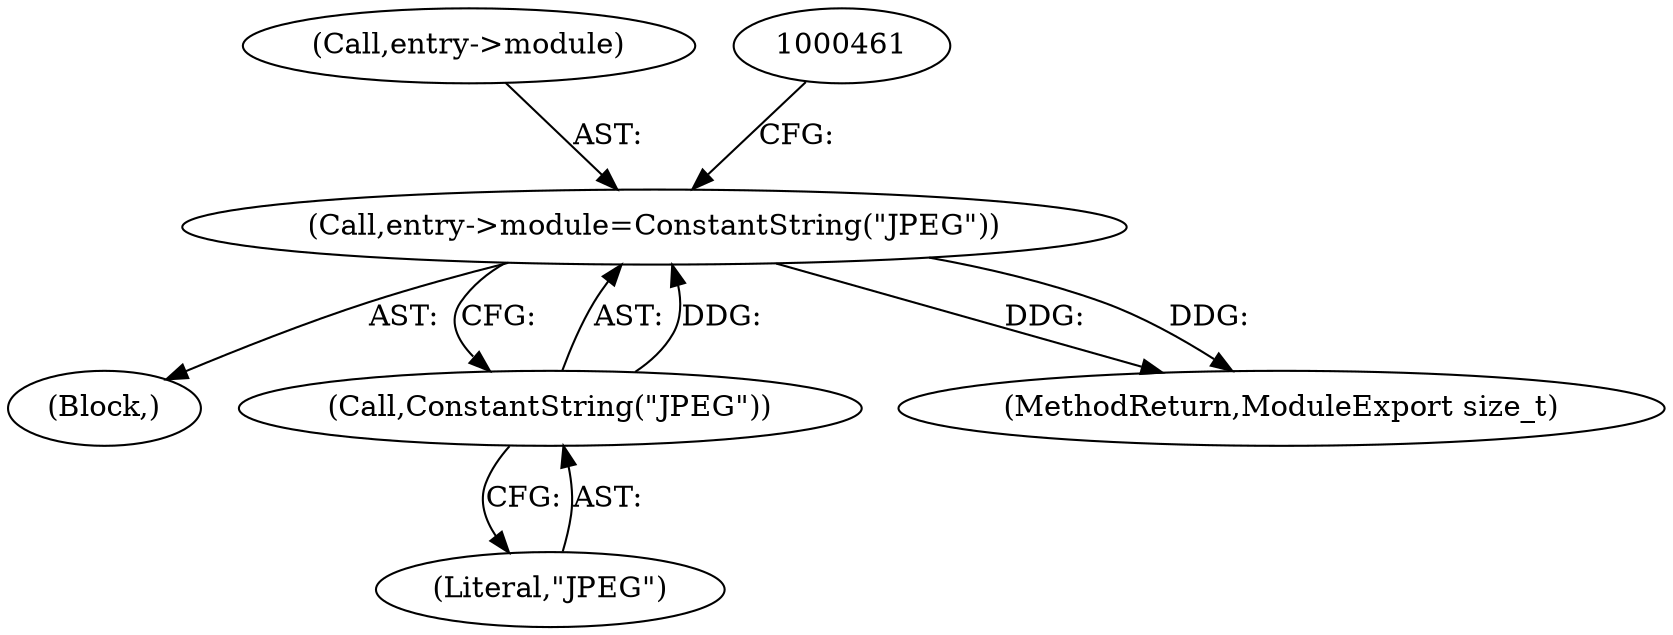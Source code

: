 digraph "0_ImageMagick_948356eec65aea91995d4b7cc487d197d2c5f602_0@pointer" {
"1000454" [label="(Call,entry->module=ConstantString(\"JPEG\"))"];
"1000458" [label="(Call,ConstantString(\"JPEG\"))"];
"1000454" [label="(Call,entry->module=ConstantString(\"JPEG\"))"];
"1000459" [label="(Literal,\"JPEG\")"];
"1000455" [label="(Call,entry->module)"];
"1000102" [label="(Block,)"];
"1000458" [label="(Call,ConstantString(\"JPEG\"))"];
"1000466" [label="(MethodReturn,ModuleExport size_t)"];
"1000454" -> "1000102"  [label="AST: "];
"1000454" -> "1000458"  [label="CFG: "];
"1000455" -> "1000454"  [label="AST: "];
"1000458" -> "1000454"  [label="AST: "];
"1000461" -> "1000454"  [label="CFG: "];
"1000454" -> "1000466"  [label="DDG: "];
"1000454" -> "1000466"  [label="DDG: "];
"1000458" -> "1000454"  [label="DDG: "];
"1000458" -> "1000459"  [label="CFG: "];
"1000459" -> "1000458"  [label="AST: "];
}
